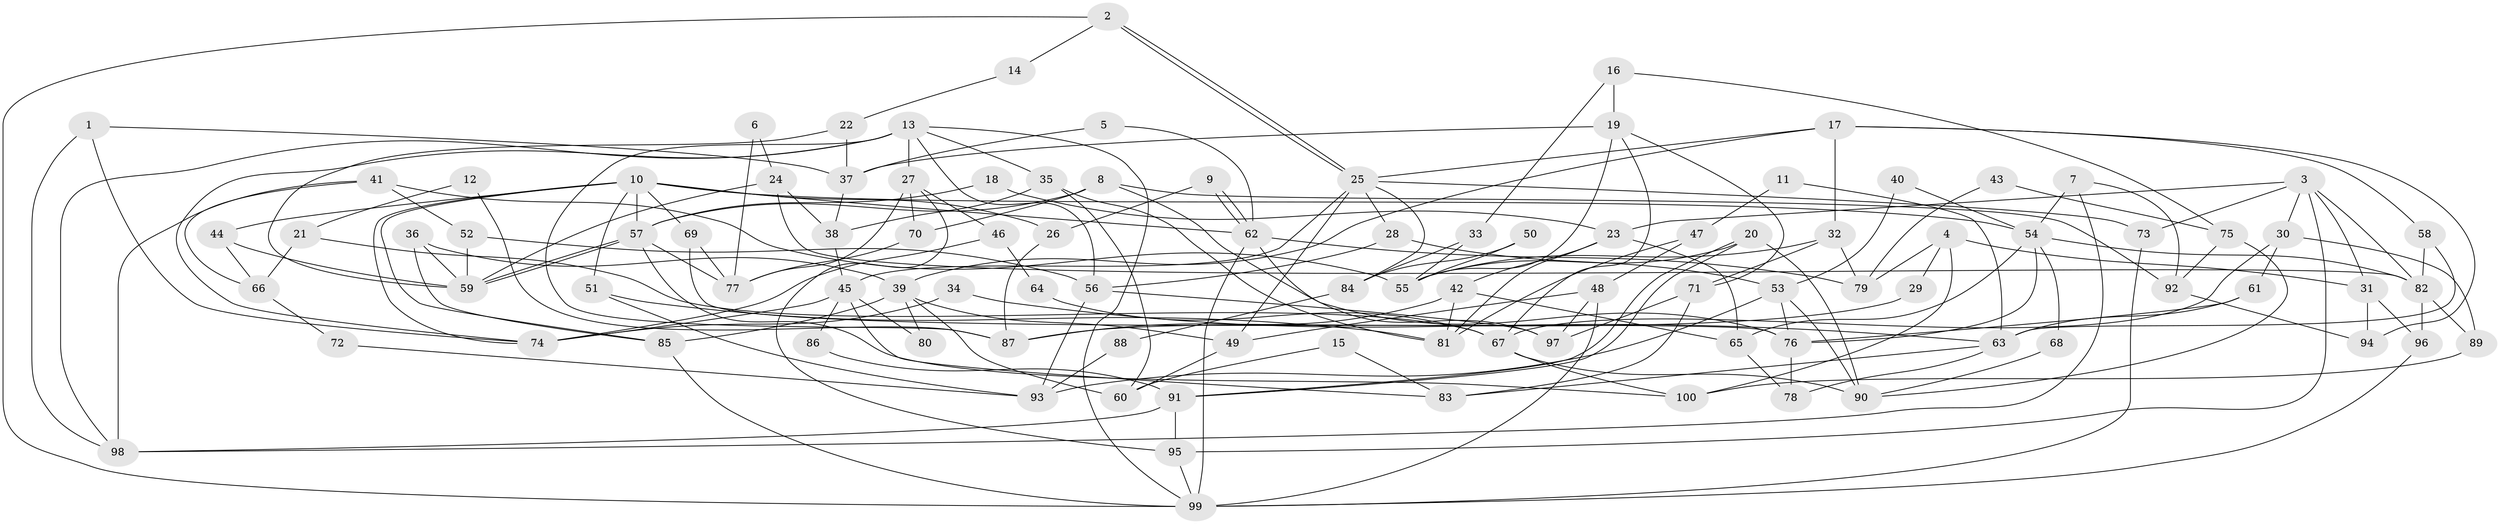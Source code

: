 // Generated by graph-tools (version 1.1) at 2025/11/02/21/25 10:11:14]
// undirected, 100 vertices, 200 edges
graph export_dot {
graph [start="1"]
  node [color=gray90,style=filled];
  1;
  2;
  3;
  4;
  5;
  6;
  7;
  8;
  9;
  10;
  11;
  12;
  13;
  14;
  15;
  16;
  17;
  18;
  19;
  20;
  21;
  22;
  23;
  24;
  25;
  26;
  27;
  28;
  29;
  30;
  31;
  32;
  33;
  34;
  35;
  36;
  37;
  38;
  39;
  40;
  41;
  42;
  43;
  44;
  45;
  46;
  47;
  48;
  49;
  50;
  51;
  52;
  53;
  54;
  55;
  56;
  57;
  58;
  59;
  60;
  61;
  62;
  63;
  64;
  65;
  66;
  67;
  68;
  69;
  70;
  71;
  72;
  73;
  74;
  75;
  76;
  77;
  78;
  79;
  80;
  81;
  82;
  83;
  84;
  85;
  86;
  87;
  88;
  89;
  90;
  91;
  92;
  93;
  94;
  95;
  96;
  97;
  98;
  99;
  100;
  1 -- 74;
  1 -- 98;
  1 -- 37;
  2 -- 99;
  2 -- 25;
  2 -- 25;
  2 -- 14;
  3 -- 73;
  3 -- 31;
  3 -- 23;
  3 -- 30;
  3 -- 82;
  3 -- 95;
  4 -- 31;
  4 -- 100;
  4 -- 29;
  4 -- 79;
  5 -- 37;
  5 -- 62;
  6 -- 24;
  6 -- 77;
  7 -- 54;
  7 -- 98;
  7 -- 92;
  8 -- 76;
  8 -- 57;
  8 -- 70;
  8 -- 92;
  9 -- 26;
  9 -- 62;
  9 -- 62;
  10 -- 57;
  10 -- 62;
  10 -- 26;
  10 -- 44;
  10 -- 51;
  10 -- 54;
  10 -- 69;
  10 -- 74;
  10 -- 85;
  11 -- 63;
  11 -- 47;
  12 -- 87;
  12 -- 21;
  13 -- 27;
  13 -- 35;
  13 -- 56;
  13 -- 74;
  13 -- 87;
  13 -- 98;
  13 -- 99;
  14 -- 22;
  15 -- 83;
  15 -- 60;
  16 -- 75;
  16 -- 19;
  16 -- 33;
  17 -- 25;
  17 -- 39;
  17 -- 32;
  17 -- 58;
  17 -- 94;
  18 -- 57;
  18 -- 23;
  19 -- 55;
  19 -- 37;
  19 -- 67;
  19 -- 71;
  20 -- 90;
  20 -- 91;
  20 -- 91;
  20 -- 55;
  21 -- 66;
  21 -- 67;
  22 -- 59;
  22 -- 37;
  23 -- 42;
  23 -- 65;
  23 -- 81;
  24 -- 59;
  24 -- 82;
  24 -- 38;
  25 -- 45;
  25 -- 28;
  25 -- 49;
  25 -- 73;
  25 -- 84;
  26 -- 87;
  27 -- 95;
  27 -- 77;
  27 -- 46;
  27 -- 70;
  28 -- 56;
  28 -- 53;
  29 -- 87;
  30 -- 89;
  30 -- 61;
  30 -- 67;
  31 -- 96;
  31 -- 94;
  32 -- 79;
  32 -- 55;
  32 -- 71;
  33 -- 55;
  33 -- 84;
  34 -- 74;
  34 -- 63;
  35 -- 60;
  35 -- 81;
  35 -- 38;
  36 -- 85;
  36 -- 39;
  36 -- 59;
  37 -- 38;
  38 -- 45;
  39 -- 85;
  39 -- 49;
  39 -- 60;
  39 -- 80;
  40 -- 53;
  40 -- 54;
  41 -- 55;
  41 -- 98;
  41 -- 52;
  41 -- 66;
  42 -- 65;
  42 -- 81;
  42 -- 87;
  43 -- 75;
  43 -- 79;
  44 -- 59;
  44 -- 66;
  45 -- 74;
  45 -- 80;
  45 -- 83;
  45 -- 86;
  46 -- 74;
  46 -- 64;
  47 -- 81;
  47 -- 48;
  48 -- 99;
  48 -- 97;
  48 -- 49;
  49 -- 60;
  50 -- 55;
  50 -- 84;
  51 -- 93;
  51 -- 81;
  52 -- 59;
  52 -- 56;
  53 -- 76;
  53 -- 90;
  53 -- 93;
  54 -- 82;
  54 -- 65;
  54 -- 68;
  54 -- 76;
  56 -- 93;
  56 -- 97;
  57 -- 77;
  57 -- 59;
  57 -- 59;
  57 -- 100;
  58 -- 63;
  58 -- 82;
  61 -- 76;
  61 -- 63;
  62 -- 97;
  62 -- 79;
  62 -- 99;
  63 -- 83;
  63 -- 78;
  64 -- 67;
  65 -- 78;
  66 -- 72;
  67 -- 90;
  67 -- 100;
  68 -- 90;
  69 -- 76;
  69 -- 77;
  70 -- 77;
  71 -- 83;
  71 -- 97;
  72 -- 93;
  73 -- 99;
  75 -- 92;
  75 -- 90;
  76 -- 78;
  82 -- 89;
  82 -- 96;
  84 -- 88;
  85 -- 99;
  86 -- 91;
  88 -- 93;
  89 -- 100;
  91 -- 95;
  91 -- 98;
  92 -- 94;
  95 -- 99;
  96 -- 99;
}

